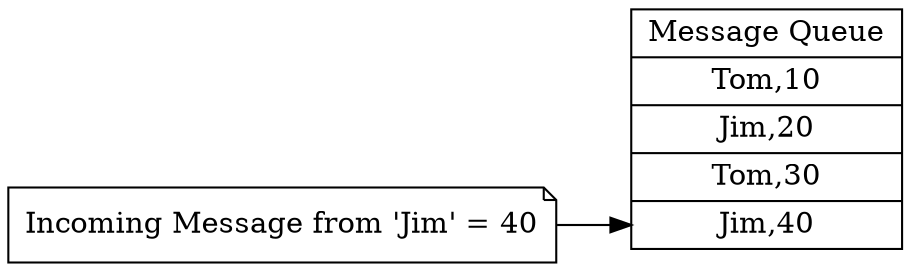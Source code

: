 digraph G {
   rankdir=LR    
   node [shape=record];
   im1 [label="Incoming Message from 'Jim' = 40",shape=note];
   q1 [label="Message Queue|Tom,10|Jim,20|Tom,30|<m> Jim,40",shape=record];
   im1 -> q1:m;
}
